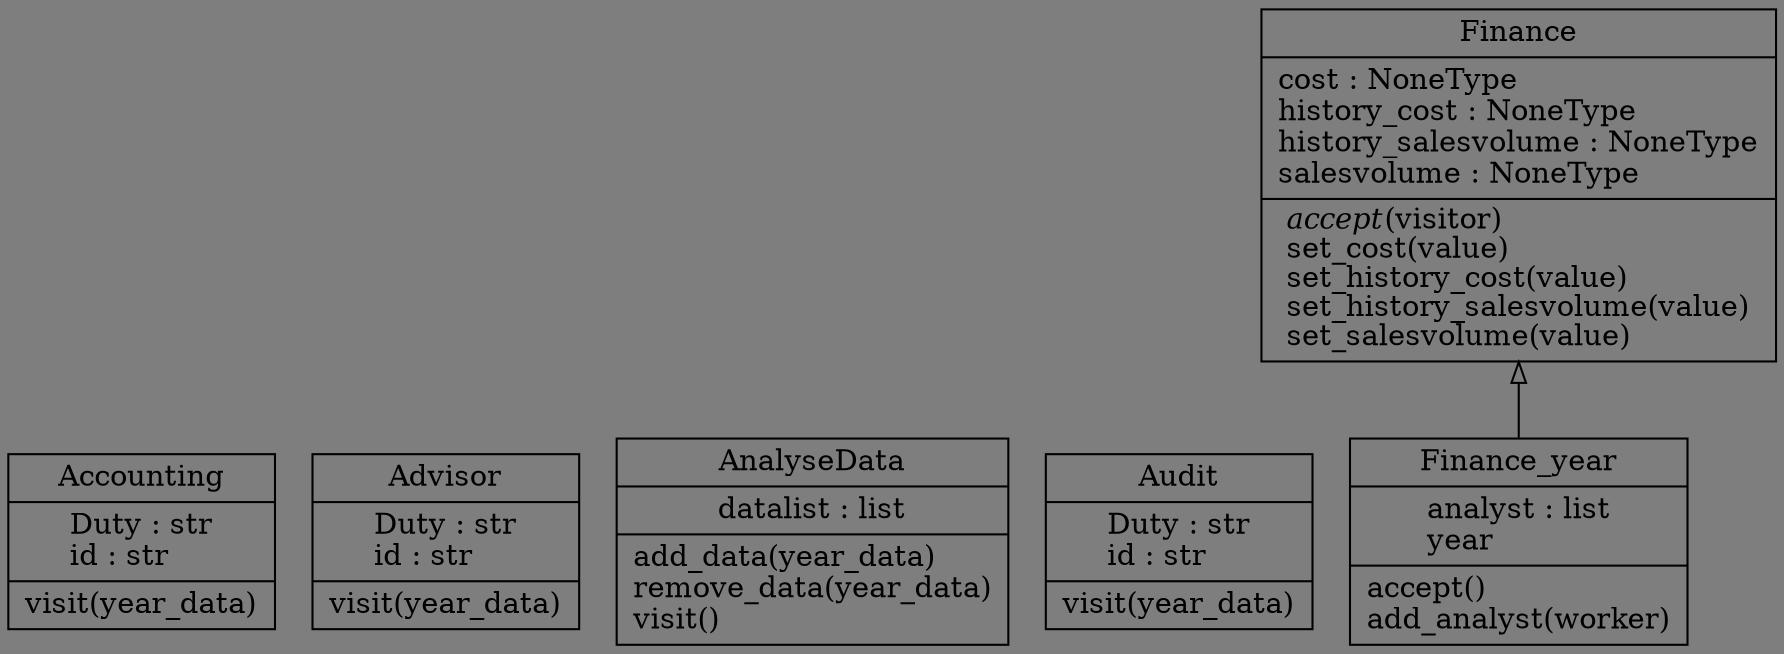 digraph "classes_行为型模式-访问者模式.py" {
rankdir=BT
bgcolor="#7e7e7e"
charset="utf-8"
"行为型模式-访问者模式.Accounting" [color="black", fontcolor="black", label=<{Accounting|Duty : str<br ALIGN="LEFT"/>id : str<br ALIGN="LEFT"/>|visit(year_data)<br ALIGN="LEFT"/>}>, shape="record", style="solid"];
"行为型模式-访问者模式.Advisor" [color="black", fontcolor="black", label=<{Advisor|Duty : str<br ALIGN="LEFT"/>id : str<br ALIGN="LEFT"/>|visit(year_data)<br ALIGN="LEFT"/>}>, shape="record", style="solid"];
"行为型模式-访问者模式.AnalyseData" [color="black", fontcolor="black", label=<{AnalyseData|datalist : list<br ALIGN="LEFT"/>|add_data(year_data)<br ALIGN="LEFT"/>remove_data(year_data)<br ALIGN="LEFT"/>visit()<br ALIGN="LEFT"/>}>, shape="record", style="solid"];
"行为型模式-访问者模式.Audit" [color="black", fontcolor="black", label=<{Audit|Duty : str<br ALIGN="LEFT"/>id : str<br ALIGN="LEFT"/>|visit(year_data)<br ALIGN="LEFT"/>}>, shape="record", style="solid"];
"行为型模式-访问者模式.Finance" [color="black", fontcolor="black", label=<{Finance|cost : NoneType<br ALIGN="LEFT"/>history_cost : NoneType<br ALIGN="LEFT"/>history_salesvolume : NoneType<br ALIGN="LEFT"/>salesvolume : NoneType<br ALIGN="LEFT"/>|<I>accept</I>(visitor)<br ALIGN="LEFT"/>set_cost(value)<br ALIGN="LEFT"/>set_history_cost(value)<br ALIGN="LEFT"/>set_history_salesvolume(value)<br ALIGN="LEFT"/>set_salesvolume(value)<br ALIGN="LEFT"/>}>, shape="record", style="solid"];
"行为型模式-访问者模式.Finance_year" [color="black", fontcolor="black", label=<{Finance_year|analyst : list<br ALIGN="LEFT"/>year<br ALIGN="LEFT"/>|accept()<br ALIGN="LEFT"/>add_analyst(worker)<br ALIGN="LEFT"/>}>, shape="record", style="solid"];
"行为型模式-访问者模式.Finance_year" -> "行为型模式-访问者模式.Finance" [arrowhead="empty", arrowtail="none"];
}
